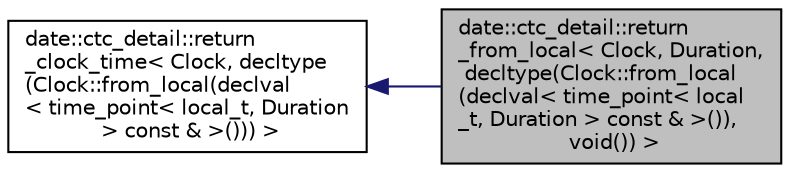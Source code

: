 digraph "date::ctc_detail::return_from_local&lt; Clock, Duration, decltype(Clock::from_local(declval&lt; time_point&lt; local_t, Duration &gt; const &amp; &gt;()), void()) &gt;"
{
 // LATEX_PDF_SIZE
  edge [fontname="Helvetica",fontsize="10",labelfontname="Helvetica",labelfontsize="10"];
  node [fontname="Helvetica",fontsize="10",shape=record];
  rankdir="LR";
  Node1 [label="date::ctc_detail::return\l_from_local\< Clock, Duration,\l decltype(Clock::from_local\l(declval\< time_point\< local\l_t, Duration \> const & \>()),\l void()) \>",height=0.2,width=0.4,color="black", fillcolor="grey75", style="filled", fontcolor="black",tooltip=" "];
  Node2 -> Node1 [dir="back",color="midnightblue",fontsize="10",style="solid",fontname="Helvetica"];
  Node2 [label="date::ctc_detail::return\l_clock_time\< Clock, decltype\l(Clock::from_local(declval\l\< time_point\< local_t, Duration\l \> const & \>())) \>",height=0.2,width=0.4,color="black", fillcolor="white", style="filled",URL="$structdate_1_1ctc__detail_1_1return__clock__time.html",tooltip=" "];
}
